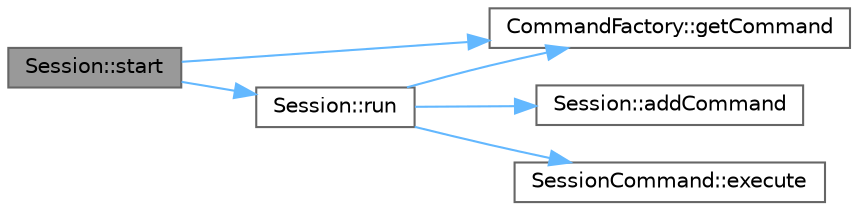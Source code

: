 digraph "Session::start"
{
 // INTERACTIVE_SVG=YES
 // LATEX_PDF_SIZE
  bgcolor="transparent";
  edge [fontname=Helvetica,fontsize=10,labelfontname=Helvetica,labelfontsize=10];
  node [fontname=Helvetica,fontsize=10,shape=box,height=0.2,width=0.4];
  rankdir="LR";
  Node1 [id="Node000001",label="Session::start",height=0.2,width=0.4,color="gray40", fillcolor="grey60", style="filled", fontcolor="black",tooltip="Starts a new session."];
  Node1 -> Node2 [id="edge1_Node000001_Node000002",color="steelblue1",style="solid",tooltip=" "];
  Node2 [id="Node000002",label="CommandFactory::getCommand",height=0.2,width=0.4,color="grey40", fillcolor="white", style="filled",URL="$class_command_factory.html#a96b04fe262f9d29ca2a288f241216fcb",tooltip="Retrieves a command by parsing input from a stream."];
  Node1 -> Node3 [id="edge2_Node000001_Node000003",color="steelblue1",style="solid",tooltip=" "];
  Node3 [id="Node000003",label="Session::run",height=0.2,width=0.4,color="grey40", fillcolor="white", style="filled",URL="$class_session.html#a373987ee33c3e34612b56eb6f21bee42",tooltip="Runs the main session loop waiting for the exit command."];
  Node3 -> Node4 [id="edge3_Node000003_Node000004",color="steelblue1",style="solid",tooltip=" "];
  Node4 [id="Node000004",label="Session::addCommand",height=0.2,width=0.4,color="grey40", fillcolor="white", style="filled",URL="$class_session.html#a247ea0ca011a1a29e4bf0fc79d3ccd8f",tooltip="Adds a command to the session's undo stack."];
  Node3 -> Node5 [id="edge4_Node000003_Node000005",color="steelblue1",style="solid",tooltip=" "];
  Node5 [id="Node000005",label="SessionCommand::execute",height=0.2,width=0.4,color="grey40", fillcolor="white", style="filled",URL="$class_session_command.html#a990567cadd2bcc9093177967ee7aefdc",tooltip="Executes the command on a session using input stream."];
  Node3 -> Node2 [id="edge5_Node000003_Node000002",color="steelblue1",style="solid",tooltip=" "];
}
